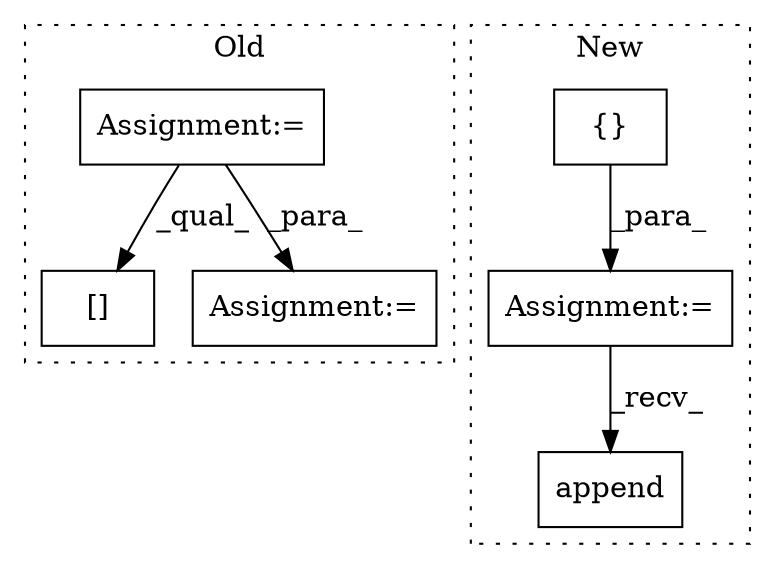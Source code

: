 digraph G {
subgraph cluster0 {
1 [label="[]" a="2" s="5711,5741" l="11,1" shape="box"];
3 [label="Assignment:=" a="7" s="5666" l="1" shape="box"];
6 [label="Assignment:=" a="7" s="5777,5896" l="91,2" shape="box"];
label = "Old";
style="dotted";
}
subgraph cluster1 {
2 [label="append" a="32" s="6327,6342" l="7,1" shape="box"];
4 [label="Assignment:=" a="7" s="5728" l="1" shape="box"];
5 [label="{}" a="4" s="5802" l="2" shape="box"];
label = "New";
style="dotted";
}
3 -> 1 [label="_qual_"];
3 -> 6 [label="_para_"];
4 -> 2 [label="_recv_"];
5 -> 4 [label="_para_"];
}